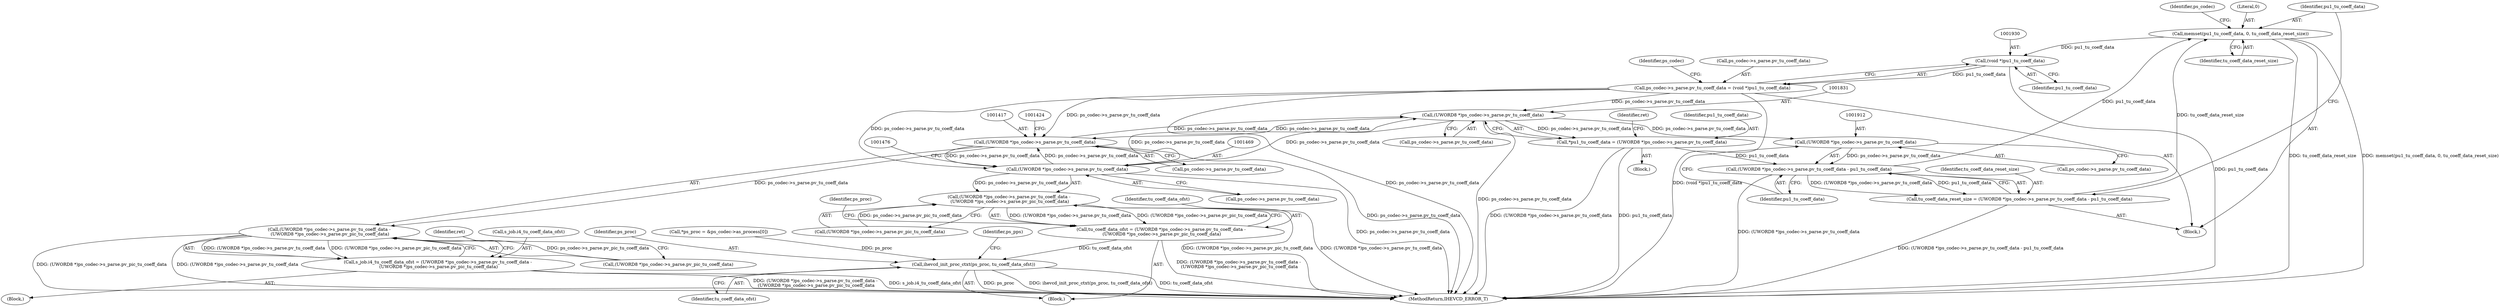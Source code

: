 digraph "0_Android_2b9fb0c2074d370a254b35e2489de2d94943578d@API" {
"1001919" [label="(Call,memset(pu1_tu_coeff_data, 0, tu_coeff_data_reset_size))"];
"1001910" [label="(Call,(UWORD8 *)ps_codec->s_parse.pv_tu_coeff_data - pu1_tu_coeff_data)"];
"1001911" [label="(Call,(UWORD8 *)ps_codec->s_parse.pv_tu_coeff_data)"];
"1001830" [label="(Call,(UWORD8 *)ps_codec->s_parse.pv_tu_coeff_data)"];
"1001416" [label="(Call,(UWORD8 *)ps_codec->s_parse.pv_tu_coeff_data)"];
"1001923" [label="(Call,ps_codec->s_parse.pv_tu_coeff_data = (void *)pu1_tu_coeff_data)"];
"1001929" [label="(Call,(void *)pu1_tu_coeff_data)"];
"1001919" [label="(Call,memset(pu1_tu_coeff_data, 0, tu_coeff_data_reset_size))"];
"1001908" [label="(Call,tu_coeff_data_reset_size = (UWORD8 *)ps_codec->s_parse.pv_tu_coeff_data - pu1_tu_coeff_data)"];
"1001468" [label="(Call,(UWORD8 *)ps_codec->s_parse.pv_tu_coeff_data)"];
"1001828" [label="(Call,*pu1_tu_coeff_data = (UWORD8 *)ps_codec->s_parse.pv_tu_coeff_data)"];
"1001415" [label="(Call,(UWORD8 *)ps_codec->s_parse.pv_tu_coeff_data -\n (UWORD8 *)ps_codec->s_parse.pv_pic_tu_coeff_data)"];
"1001411" [label="(Call,s_job.i4_tu_coeff_data_ofst = (UWORD8 *)ps_codec->s_parse.pv_tu_coeff_data -\n (UWORD8 *)ps_codec->s_parse.pv_pic_tu_coeff_data)"];
"1001467" [label="(Call,(UWORD8 *)ps_codec->s_parse.pv_tu_coeff_data -\n (UWORD8 *)ps_codec->s_parse.pv_pic_tu_coeff_data)"];
"1001465" [label="(Call,tu_coeff_data_ofst = (UWORD8 *)ps_codec->s_parse.pv_tu_coeff_data -\n (UWORD8 *)ps_codec->s_parse.pv_pic_tu_coeff_data)"];
"1001516" [label="(Call,ihevcd_init_proc_ctxt(ps_proc, tu_coeff_data_ofst))"];
"1001832" [label="(Call,ps_codec->s_parse.pv_tu_coeff_data)"];
"1001418" [label="(Call,ps_codec->s_parse.pv_tu_coeff_data)"];
"1001475" [label="(Call,(UWORD8 *)ps_codec->s_parse.pv_pic_tu_coeff_data)"];
"1001454" [label="(Block,)"];
"1001416" [label="(Call,(UWORD8 *)ps_codec->s_parse.pv_tu_coeff_data)"];
"1001926" [label="(Identifier,ps_codec)"];
"1001829" [label="(Identifier,pu1_tu_coeff_data)"];
"1001431" [label="(Identifier,ret)"];
"1001921" [label="(Literal,0)"];
"1001516" [label="(Call,ihevcd_init_proc_ctxt(ps_proc, tu_coeff_data_ofst))"];
"1001838" [label="(Identifier,ret)"];
"1001466" [label="(Identifier,tu_coeff_data_ofst)"];
"1001908" [label="(Call,tu_coeff_data_reset_size = (UWORD8 *)ps_codec->s_parse.pv_tu_coeff_data - pu1_tu_coeff_data)"];
"1001456" [label="(Call,*ps_proc = &ps_codec->as_process[0])"];
"1001920" [label="(Identifier,pu1_tu_coeff_data)"];
"1001828" [label="(Call,*pu1_tu_coeff_data = (UWORD8 *)ps_codec->s_parse.pv_tu_coeff_data)"];
"1001931" [label="(Identifier,pu1_tu_coeff_data)"];
"1001924" [label="(Call,ps_codec->s_parse.pv_tu_coeff_data)"];
"1001484" [label="(Identifier,ps_proc)"];
"1001415" [label="(Call,(UWORD8 *)ps_codec->s_parse.pv_tu_coeff_data -\n (UWORD8 *)ps_codec->s_parse.pv_pic_tu_coeff_data)"];
"1001869" [label="(Block,)"];
"1001470" [label="(Call,ps_codec->s_parse.pv_tu_coeff_data)"];
"1001518" [label="(Identifier,tu_coeff_data_ofst)"];
"1001521" [label="(Identifier,ps_pps)"];
"1001423" [label="(Call,(UWORD8 *)ps_codec->s_parse.pv_pic_tu_coeff_data)"];
"1001919" [label="(Call,memset(pu1_tu_coeff_data, 0, tu_coeff_data_reset_size))"];
"1001361" [label="(Block,)"];
"1001467" [label="(Call,(UWORD8 *)ps_codec->s_parse.pv_tu_coeff_data -\n (UWORD8 *)ps_codec->s_parse.pv_pic_tu_coeff_data)"];
"1001412" [label="(Call,s_job.i4_tu_coeff_data_ofst)"];
"1001784" [label="(Block,)"];
"1001918" [label="(Identifier,pu1_tu_coeff_data)"];
"1004845" [label="(MethodReturn,IHEVCD_ERROR_T)"];
"1001910" [label="(Call,(UWORD8 *)ps_codec->s_parse.pv_tu_coeff_data - pu1_tu_coeff_data)"];
"1001929" [label="(Call,(void *)pu1_tu_coeff_data)"];
"1001468" [label="(Call,(UWORD8 *)ps_codec->s_parse.pv_tu_coeff_data)"];
"1001830" [label="(Call,(UWORD8 *)ps_codec->s_parse.pv_tu_coeff_data)"];
"1001909" [label="(Identifier,tu_coeff_data_reset_size)"];
"1001911" [label="(Call,(UWORD8 *)ps_codec->s_parse.pv_tu_coeff_data)"];
"1001465" [label="(Call,tu_coeff_data_ofst = (UWORD8 *)ps_codec->s_parse.pv_tu_coeff_data -\n (UWORD8 *)ps_codec->s_parse.pv_pic_tu_coeff_data)"];
"1001517" [label="(Identifier,ps_proc)"];
"1001922" [label="(Identifier,tu_coeff_data_reset_size)"];
"1001913" [label="(Call,ps_codec->s_parse.pv_tu_coeff_data)"];
"1001411" [label="(Call,s_job.i4_tu_coeff_data_ofst = (UWORD8 *)ps_codec->s_parse.pv_tu_coeff_data -\n (UWORD8 *)ps_codec->s_parse.pv_pic_tu_coeff_data)"];
"1001933" [label="(Identifier,ps_codec)"];
"1001923" [label="(Call,ps_codec->s_parse.pv_tu_coeff_data = (void *)pu1_tu_coeff_data)"];
"1001919" -> "1001869"  [label="AST: "];
"1001919" -> "1001922"  [label="CFG: "];
"1001920" -> "1001919"  [label="AST: "];
"1001921" -> "1001919"  [label="AST: "];
"1001922" -> "1001919"  [label="AST: "];
"1001926" -> "1001919"  [label="CFG: "];
"1001919" -> "1004845"  [label="DDG: tu_coeff_data_reset_size"];
"1001919" -> "1004845"  [label="DDG: memset(pu1_tu_coeff_data, 0, tu_coeff_data_reset_size)"];
"1001910" -> "1001919"  [label="DDG: pu1_tu_coeff_data"];
"1001908" -> "1001919"  [label="DDG: tu_coeff_data_reset_size"];
"1001919" -> "1001929"  [label="DDG: pu1_tu_coeff_data"];
"1001910" -> "1001908"  [label="AST: "];
"1001910" -> "1001918"  [label="CFG: "];
"1001911" -> "1001910"  [label="AST: "];
"1001918" -> "1001910"  [label="AST: "];
"1001908" -> "1001910"  [label="CFG: "];
"1001910" -> "1004845"  [label="DDG: (UWORD8 *)ps_codec->s_parse.pv_tu_coeff_data"];
"1001910" -> "1001908"  [label="DDG: (UWORD8 *)ps_codec->s_parse.pv_tu_coeff_data"];
"1001910" -> "1001908"  [label="DDG: pu1_tu_coeff_data"];
"1001911" -> "1001910"  [label="DDG: ps_codec->s_parse.pv_tu_coeff_data"];
"1001828" -> "1001910"  [label="DDG: pu1_tu_coeff_data"];
"1001911" -> "1001913"  [label="CFG: "];
"1001912" -> "1001911"  [label="AST: "];
"1001913" -> "1001911"  [label="AST: "];
"1001918" -> "1001911"  [label="CFG: "];
"1001830" -> "1001911"  [label="DDG: ps_codec->s_parse.pv_tu_coeff_data"];
"1001830" -> "1001828"  [label="AST: "];
"1001830" -> "1001832"  [label="CFG: "];
"1001831" -> "1001830"  [label="AST: "];
"1001832" -> "1001830"  [label="AST: "];
"1001828" -> "1001830"  [label="CFG: "];
"1001830" -> "1004845"  [label="DDG: ps_codec->s_parse.pv_tu_coeff_data"];
"1001830" -> "1001416"  [label="DDG: ps_codec->s_parse.pv_tu_coeff_data"];
"1001830" -> "1001468"  [label="DDG: ps_codec->s_parse.pv_tu_coeff_data"];
"1001830" -> "1001828"  [label="DDG: ps_codec->s_parse.pv_tu_coeff_data"];
"1001416" -> "1001830"  [label="DDG: ps_codec->s_parse.pv_tu_coeff_data"];
"1001923" -> "1001830"  [label="DDG: ps_codec->s_parse.pv_tu_coeff_data"];
"1001468" -> "1001830"  [label="DDG: ps_codec->s_parse.pv_tu_coeff_data"];
"1001416" -> "1001415"  [label="AST: "];
"1001416" -> "1001418"  [label="CFG: "];
"1001417" -> "1001416"  [label="AST: "];
"1001418" -> "1001416"  [label="AST: "];
"1001424" -> "1001416"  [label="CFG: "];
"1001416" -> "1004845"  [label="DDG: ps_codec->s_parse.pv_tu_coeff_data"];
"1001416" -> "1001415"  [label="DDG: ps_codec->s_parse.pv_tu_coeff_data"];
"1001923" -> "1001416"  [label="DDG: ps_codec->s_parse.pv_tu_coeff_data"];
"1001468" -> "1001416"  [label="DDG: ps_codec->s_parse.pv_tu_coeff_data"];
"1001416" -> "1001468"  [label="DDG: ps_codec->s_parse.pv_tu_coeff_data"];
"1001923" -> "1001869"  [label="AST: "];
"1001923" -> "1001929"  [label="CFG: "];
"1001924" -> "1001923"  [label="AST: "];
"1001929" -> "1001923"  [label="AST: "];
"1001933" -> "1001923"  [label="CFG: "];
"1001923" -> "1004845"  [label="DDG: (void *)pu1_tu_coeff_data"];
"1001923" -> "1004845"  [label="DDG: ps_codec->s_parse.pv_tu_coeff_data"];
"1001923" -> "1001468"  [label="DDG: ps_codec->s_parse.pv_tu_coeff_data"];
"1001929" -> "1001923"  [label="DDG: pu1_tu_coeff_data"];
"1001929" -> "1001931"  [label="CFG: "];
"1001930" -> "1001929"  [label="AST: "];
"1001931" -> "1001929"  [label="AST: "];
"1001929" -> "1004845"  [label="DDG: pu1_tu_coeff_data"];
"1001908" -> "1001869"  [label="AST: "];
"1001909" -> "1001908"  [label="AST: "];
"1001920" -> "1001908"  [label="CFG: "];
"1001908" -> "1004845"  [label="DDG: (UWORD8 *)ps_codec->s_parse.pv_tu_coeff_data - pu1_tu_coeff_data"];
"1001468" -> "1001467"  [label="AST: "];
"1001468" -> "1001470"  [label="CFG: "];
"1001469" -> "1001468"  [label="AST: "];
"1001470" -> "1001468"  [label="AST: "];
"1001476" -> "1001468"  [label="CFG: "];
"1001468" -> "1004845"  [label="DDG: ps_codec->s_parse.pv_tu_coeff_data"];
"1001468" -> "1001467"  [label="DDG: ps_codec->s_parse.pv_tu_coeff_data"];
"1001828" -> "1001784"  [label="AST: "];
"1001829" -> "1001828"  [label="AST: "];
"1001838" -> "1001828"  [label="CFG: "];
"1001828" -> "1004845"  [label="DDG: (UWORD8 *)ps_codec->s_parse.pv_tu_coeff_data"];
"1001828" -> "1004845"  [label="DDG: pu1_tu_coeff_data"];
"1001415" -> "1001411"  [label="AST: "];
"1001415" -> "1001423"  [label="CFG: "];
"1001423" -> "1001415"  [label="AST: "];
"1001411" -> "1001415"  [label="CFG: "];
"1001415" -> "1004845"  [label="DDG: (UWORD8 *)ps_codec->s_parse.pv_pic_tu_coeff_data"];
"1001415" -> "1004845"  [label="DDG: (UWORD8 *)ps_codec->s_parse.pv_tu_coeff_data"];
"1001415" -> "1001411"  [label="DDG: (UWORD8 *)ps_codec->s_parse.pv_tu_coeff_data"];
"1001415" -> "1001411"  [label="DDG: (UWORD8 *)ps_codec->s_parse.pv_pic_tu_coeff_data"];
"1001423" -> "1001415"  [label="DDG: ps_codec->s_parse.pv_pic_tu_coeff_data"];
"1001411" -> "1001361"  [label="AST: "];
"1001412" -> "1001411"  [label="AST: "];
"1001431" -> "1001411"  [label="CFG: "];
"1001411" -> "1004845"  [label="DDG: (UWORD8 *)ps_codec->s_parse.pv_tu_coeff_data -\n (UWORD8 *)ps_codec->s_parse.pv_pic_tu_coeff_data"];
"1001411" -> "1004845"  [label="DDG: s_job.i4_tu_coeff_data_ofst"];
"1001467" -> "1001465"  [label="AST: "];
"1001467" -> "1001475"  [label="CFG: "];
"1001475" -> "1001467"  [label="AST: "];
"1001465" -> "1001467"  [label="CFG: "];
"1001467" -> "1004845"  [label="DDG: (UWORD8 *)ps_codec->s_parse.pv_pic_tu_coeff_data"];
"1001467" -> "1004845"  [label="DDG: (UWORD8 *)ps_codec->s_parse.pv_tu_coeff_data"];
"1001467" -> "1001465"  [label="DDG: (UWORD8 *)ps_codec->s_parse.pv_tu_coeff_data"];
"1001467" -> "1001465"  [label="DDG: (UWORD8 *)ps_codec->s_parse.pv_pic_tu_coeff_data"];
"1001475" -> "1001467"  [label="DDG: ps_codec->s_parse.pv_pic_tu_coeff_data"];
"1001465" -> "1001454"  [label="AST: "];
"1001466" -> "1001465"  [label="AST: "];
"1001484" -> "1001465"  [label="CFG: "];
"1001465" -> "1004845"  [label="DDG: (UWORD8 *)ps_codec->s_parse.pv_tu_coeff_data -\n (UWORD8 *)ps_codec->s_parse.pv_pic_tu_coeff_data"];
"1001465" -> "1001516"  [label="DDG: tu_coeff_data_ofst"];
"1001516" -> "1001454"  [label="AST: "];
"1001516" -> "1001518"  [label="CFG: "];
"1001517" -> "1001516"  [label="AST: "];
"1001518" -> "1001516"  [label="AST: "];
"1001521" -> "1001516"  [label="CFG: "];
"1001516" -> "1004845"  [label="DDG: ps_proc"];
"1001516" -> "1004845"  [label="DDG: ihevcd_init_proc_ctxt(ps_proc, tu_coeff_data_ofst)"];
"1001516" -> "1004845"  [label="DDG: tu_coeff_data_ofst"];
"1001456" -> "1001516"  [label="DDG: ps_proc"];
}

